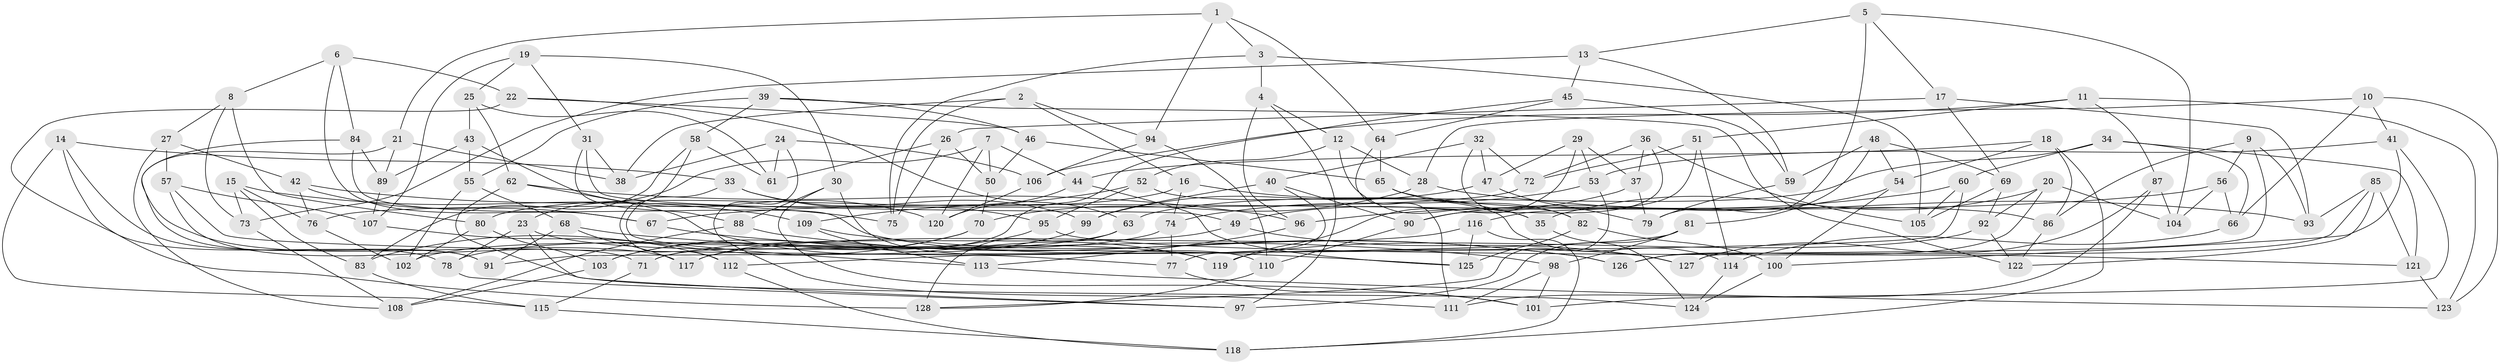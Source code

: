 // Generated by graph-tools (version 1.1) at 2025/16/03/09/25 04:16:29]
// undirected, 128 vertices, 256 edges
graph export_dot {
graph [start="1"]
  node [color=gray90,style=filled];
  1;
  2;
  3;
  4;
  5;
  6;
  7;
  8;
  9;
  10;
  11;
  12;
  13;
  14;
  15;
  16;
  17;
  18;
  19;
  20;
  21;
  22;
  23;
  24;
  25;
  26;
  27;
  28;
  29;
  30;
  31;
  32;
  33;
  34;
  35;
  36;
  37;
  38;
  39;
  40;
  41;
  42;
  43;
  44;
  45;
  46;
  47;
  48;
  49;
  50;
  51;
  52;
  53;
  54;
  55;
  56;
  57;
  58;
  59;
  60;
  61;
  62;
  63;
  64;
  65;
  66;
  67;
  68;
  69;
  70;
  71;
  72;
  73;
  74;
  75;
  76;
  77;
  78;
  79;
  80;
  81;
  82;
  83;
  84;
  85;
  86;
  87;
  88;
  89;
  90;
  91;
  92;
  93;
  94;
  95;
  96;
  97;
  98;
  99;
  100;
  101;
  102;
  103;
  104;
  105;
  106;
  107;
  108;
  109;
  110;
  111;
  112;
  113;
  114;
  115;
  116;
  117;
  118;
  119;
  120;
  121;
  122;
  123;
  124;
  125;
  126;
  127;
  128;
  1 -- 64;
  1 -- 94;
  1 -- 3;
  1 -- 21;
  2 -- 75;
  2 -- 16;
  2 -- 38;
  2 -- 94;
  3 -- 75;
  3 -- 105;
  3 -- 4;
  4 -- 12;
  4 -- 97;
  4 -- 96;
  5 -- 79;
  5 -- 13;
  5 -- 17;
  5 -- 104;
  6 -- 22;
  6 -- 84;
  6 -- 8;
  6 -- 67;
  7 -- 50;
  7 -- 23;
  7 -- 44;
  7 -- 120;
  8 -- 27;
  8 -- 73;
  8 -- 80;
  9 -- 86;
  9 -- 93;
  9 -- 56;
  9 -- 127;
  10 -- 123;
  10 -- 41;
  10 -- 28;
  10 -- 66;
  11 -- 106;
  11 -- 87;
  11 -- 51;
  11 -- 123;
  12 -- 52;
  12 -- 28;
  12 -- 35;
  13 -- 59;
  13 -- 45;
  13 -- 73;
  14 -- 115;
  14 -- 128;
  14 -- 91;
  14 -- 33;
  15 -- 73;
  15 -- 83;
  15 -- 109;
  15 -- 76;
  16 -- 35;
  16 -- 74;
  16 -- 80;
  17 -- 69;
  17 -- 26;
  17 -- 93;
  18 -- 44;
  18 -- 86;
  18 -- 54;
  18 -- 118;
  19 -- 107;
  19 -- 31;
  19 -- 30;
  19 -- 25;
  20 -- 104;
  20 -- 126;
  20 -- 35;
  20 -- 92;
  21 -- 38;
  21 -- 91;
  21 -- 89;
  22 -- 46;
  22 -- 78;
  22 -- 63;
  23 -- 119;
  23 -- 78;
  23 -- 97;
  24 -- 38;
  24 -- 106;
  24 -- 111;
  24 -- 61;
  25 -- 61;
  25 -- 43;
  25 -- 62;
  26 -- 50;
  26 -- 61;
  26 -- 75;
  27 -- 108;
  27 -- 57;
  27 -- 42;
  28 -- 93;
  28 -- 70;
  29 -- 37;
  29 -- 47;
  29 -- 53;
  29 -- 119;
  30 -- 101;
  30 -- 88;
  30 -- 110;
  31 -- 38;
  31 -- 88;
  31 -- 49;
  32 -- 47;
  32 -- 40;
  32 -- 72;
  32 -- 82;
  33 -- 95;
  33 -- 113;
  33 -- 99;
  34 -- 60;
  34 -- 121;
  34 -- 63;
  34 -- 66;
  35 -- 124;
  36 -- 90;
  36 -- 37;
  36 -- 72;
  36 -- 105;
  37 -- 79;
  37 -- 49;
  39 -- 46;
  39 -- 122;
  39 -- 58;
  39 -- 55;
  40 -- 90;
  40 -- 99;
  40 -- 77;
  41 -- 101;
  41 -- 100;
  41 -- 53;
  42 -- 67;
  42 -- 76;
  42 -- 75;
  43 -- 89;
  43 -- 120;
  43 -- 55;
  44 -- 120;
  44 -- 125;
  45 -- 59;
  45 -- 64;
  45 -- 71;
  46 -- 65;
  46 -- 50;
  47 -- 79;
  47 -- 99;
  48 -- 59;
  48 -- 54;
  48 -- 81;
  48 -- 69;
  49 -- 71;
  49 -- 127;
  50 -- 70;
  51 -- 72;
  51 -- 116;
  51 -- 114;
  52 -- 109;
  52 -- 95;
  52 -- 114;
  53 -- 128;
  53 -- 74;
  54 -- 100;
  54 -- 90;
  55 -- 102;
  55 -- 68;
  56 -- 104;
  56 -- 67;
  56 -- 66;
  57 -- 71;
  57 -- 107;
  57 -- 77;
  58 -- 112;
  58 -- 83;
  58 -- 61;
  59 -- 79;
  60 -- 105;
  60 -- 96;
  60 -- 91;
  62 -- 119;
  62 -- 96;
  62 -- 124;
  63 -- 128;
  63 -- 102;
  64 -- 65;
  64 -- 111;
  65 -- 86;
  65 -- 82;
  66 -- 114;
  67 -- 125;
  68 -- 117;
  68 -- 98;
  68 -- 91;
  69 -- 92;
  69 -- 105;
  70 -- 103;
  70 -- 83;
  71 -- 115;
  72 -- 76;
  73 -- 108;
  74 -- 78;
  74 -- 77;
  76 -- 102;
  77 -- 101;
  78 -- 97;
  80 -- 102;
  80 -- 103;
  81 -- 112;
  81 -- 98;
  81 -- 97;
  82 -- 100;
  82 -- 125;
  83 -- 115;
  84 -- 89;
  84 -- 117;
  84 -- 127;
  85 -- 121;
  85 -- 93;
  85 -- 122;
  85 -- 126;
  86 -- 122;
  87 -- 104;
  87 -- 127;
  87 -- 111;
  88 -- 126;
  88 -- 108;
  89 -- 107;
  90 -- 110;
  92 -- 122;
  92 -- 119;
  94 -- 110;
  94 -- 106;
  95 -- 117;
  95 -- 121;
  96 -- 113;
  98 -- 101;
  98 -- 111;
  99 -- 103;
  100 -- 124;
  103 -- 108;
  106 -- 120;
  107 -- 112;
  109 -- 126;
  109 -- 113;
  110 -- 128;
  112 -- 118;
  113 -- 123;
  114 -- 124;
  115 -- 118;
  116 -- 125;
  116 -- 117;
  116 -- 118;
  121 -- 123;
}
